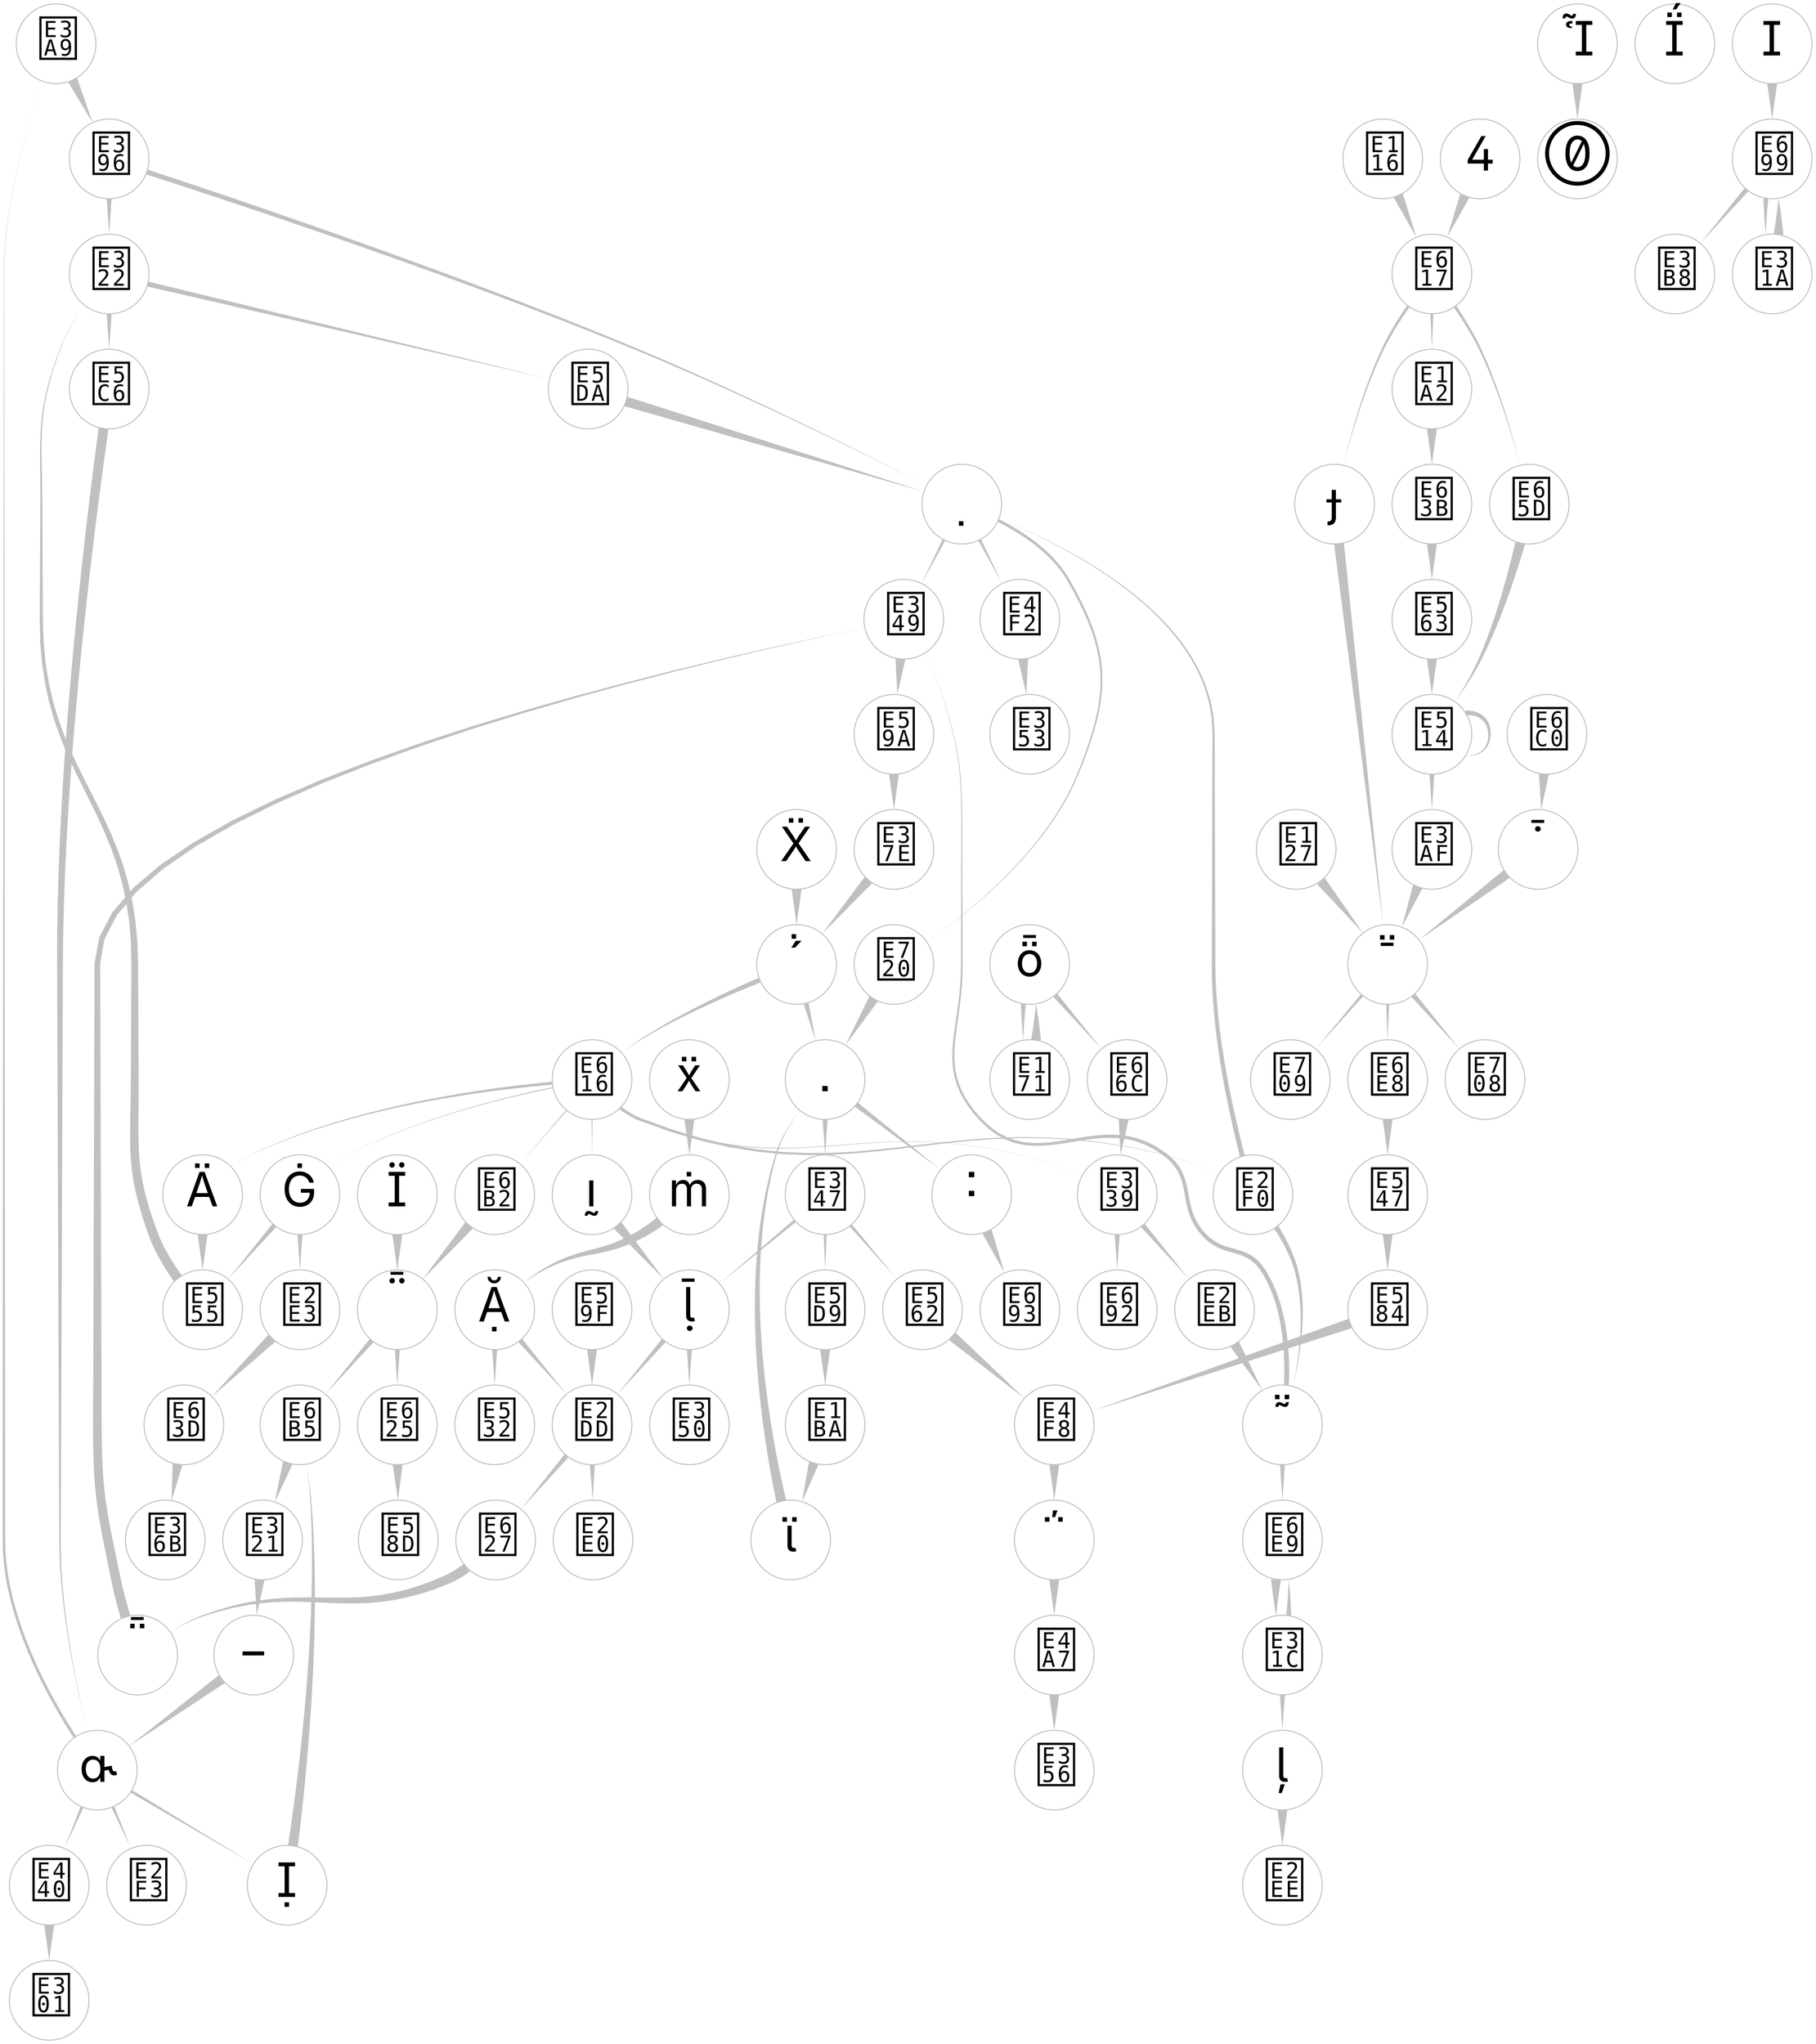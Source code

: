 digraph "aton" {

  // Set general graph options
  graph [mindist=0, minlen=0, ratio="auto"]

  // Set the default properties for nodes and edges between nodes
  node [shape=ellipse, color=gray, fontname="NFM-Indus Script", fontsize=48, fixedsize=true, width=1.125, height=1.125]
  edge [color=gray, style=tapered, dir=forward, arrowhead=none]

  x3A9 [label="&#58281;"]
  x2F3 [label="&#58099;"]
  x2BA [label="&#58042;"]
  x322 [label="&#58146;"]
  x26E [label="&#57966;"]
  x514 [label="&#58644;"]
  x24A [label="&#57930;"]
  x12B [label="&#57643;"]
  x396 [label="&#58262;"]
  x356 [label="&#58198;"]
  x37E [label="&#58238;"]
  x5D9 [label="&#58841;"]
  x692 [label="&#59026;"]
  x21F [label="&#57887;"]
  x562 [label="&#58722;"]
  x584 [label="&#58756;"]
  x04B [label="&#57419;"]
  x228 [label="&#57896;"]
  x625 [label="&#58917;"]
  x2A1 [label="&#58017;"]
  x6E8 [label="&#59112;"]
  x353 [label="&#58195;"]
  x2D7 [label="&#58071;"]
  x617 [label="&#58903;"]
  x00D [label="&#57357;"]
  x2DC [label="&#58076;"]
  x2DD [label="&#58077;"]
  x4F2 [label="&#58610;"]
  x63B [label="&#58939;"]
  x627 [label="&#58919;"]
  x05A [label="&#57434;"]
  x339 [label="&#58169;"]
  x2D4 [label="&#58068;"]
  x321 [label="&#58145;"]
  x4F8 [label="&#58616;"]
  x2EE [label="&#58094;"]
  x3AF [label="&#58287;"]
  x301 [label="&#58113;"]
  x58D [label="&#58765;"]
  x547 [label="&#58695;"]
  x116 [label="&#57622;"]
  x2E3 [label="&#58083;"]
  x699 [label="&#59033;"]
  x250 [label="&#57936;"]
  x350 [label="&#58192;"]
  x2E0 [label="&#58080;"]
  x616 [label="&#58902;"]
  x118 [label="&#57624;"]
  x693 [label="&#59027;"]
  x127 [label="&#57639;"]
  x3B8 [label="&#58296;"]
  x057 [label="&#57431;"]
  x347 [label="&#58183;"]
  x06E [label="&#57454;"]
  x4A7 [label="&#58535;"]
  x59A [label="&#58778;"]
  x5DA [label="&#58842;"]
  x66C [label="&#58988;"]
  x171 [label="&#57713;"]
  x122 [label="&#57634;"]
  x2C8 [label="&#58056;"]
  x59F [label="&#58783;"]
  x563 [label="&#58723;"]
  x6E9 [label="&#59113;"]
  xE5D [label="&#61021;"]
  x708 [label="&#59144;"]
  x1A2 [label="&#57762;"]
  x440 [label="&#58432;"]
  x00C [label="&#57356;"]
  x1BA [label="&#57786;"]
  x22A [label="&#57898;"]
  x6B2 [label="&#59058;"]
  x025 [label="&#57381;"]
  x1F2 [label="&#57842;"]
  x36B [label="&#58219;"]
  x63D [label="&#58941;"]
  x2EB [label="&#58091;"]
  x10A [label="&#57610;"]
  x709 [label="&#59145;"]
  x349 [label="&#58185;"]
  x2D6 [label="&#58070;"]
  x1E2 [label="&#57826;"]
  x2F0 [label="&#58096;"]
  x1E4 [label="&#57828;"]
  x65D [label="&#58973;"]
  x532 [label="&#58674;"]
  x6C0 [label="&#59072;"]
  x2CA [label="&#58058;"]
  x31A [label="&#58138;"]
  x04E [label="&#57422;"]
  x6B5 [label="&#59061;"]
  x2DB [label="&#58075;"]
  x31C [label="&#58140;"]
  x555 [label="&#58709;"]
  x5C6 [label="&#58822;"]
  x720 [label="&#59168;"]

  x3A9 -> x396 [penwidth=10]
  x2BA -> x693 [penwidth=10]
  x322 -> x5C6 [penwidth=5]
  x322 -> x5DA [penwidth=5]
  x26E -> x24A [penwidth=10]
  x514 -> x514 [penwidth=5]
  x514 -> x3AF [penwidth=5]
  x24A -> x1E2 [penwidth=10]
  x396 -> x322 [penwidth=5]
  x396 -> x2DB [penwidth=5]
  x37E -> x2CA [penwidth=10]
  x5D9 -> x1BA [penwidth=10]
  x21F -> x2CA [penwidth=10]
  x562 -> x4F8 [penwidth=10]
  x584 -> x4F8 [penwidth=10]
  x04B -> x05A [penwidth=10]
  x625 -> x58D [penwidth=10]
  x2A1 -> x2DC [penwidth=10]
  x6E8 -> x547 [penwidth=10]
  x2D7 -> x349 [penwidth=5]
  x2D7 -> x6E9 [penwidth=5]
  x617 -> x04E [penwidth=3]
  x617 -> x1A2 [penwidth=3]
  x617 -> x65D [penwidth=3]
  x00D -> x118 [penwidth=10]
  x2DC -> x2BA [penwidth=5]
  x2DC -> x347 [penwidth=5]
  x2DD -> x2E0 [penwidth=5]
  x2DD -> x627 [penwidth=5]
  x4F2 -> x353 [penwidth=10]
  x63B -> x563 [penwidth=10]
  x627 -> x2D4 [penwidth=10]
  x05A -> x350 [penwidth=5]
  x05A -> x2DD [penwidth=5]
  x339 -> x692 [penwidth=5]
  x339 -> x2EB [penwidth=5]
  x2D4 -> x349 [penwidth=10]
  x321 -> xE5D [penwidth=10]
  x4F8 -> x2C8 [penwidth=10]
  x3AF -> x2D6 [penwidth=10]
  x547 -> x584 [penwidth=10]
  x116 -> x617 [penwidth=10]
  x2E3 -> x63D [penwidth=10]
  x699 -> x31A [penwidth=5]
  x699 -> x3B8 [penwidth=5]
  x250 -> x171 [penwidth=5]
  x250 -> x66C [penwidth=5]
  x616 -> x1E4 [penwidth=3]
  x616 -> x6B2 [penwidth=1]
  x616 -> x1F2 [penwidth=1]
  x616 -> x2F0 [penwidth=3]
  x616 -> x339 [penwidth=1]
  x616 -> x04B [penwidth=1]
  x118 -> x625 [penwidth=5]
  x118 -> x6B5 [penwidth=5]
  x127 -> x2D6 [penwidth=10]
  x057 -> x2EE [penwidth=10]
  x347 -> x5D9 [penwidth=3]
  x347 -> x05A [penwidth=3]
  x347 -> x562 [penwidth=3]
  x06E -> x617 [penwidth=10]
  x4A7 -> x356 [penwidth=10]
  x59A -> x37E [penwidth=10]
  x5DA -> x2DB [penwidth=10]
  x66C -> x339 [penwidth=10]
  x171 -> x250 [penwidth=10]
  x122 -> x2D6 [penwidth=10]
  x2C8 -> x4A7 [penwidth=10]
  x59F -> x2DD [penwidth=10]
  x563 -> x514 [penwidth=10]
  x6E9 -> x31C [penwidth=10]
  xE5D -> x10A [penwidth=10]
  x1A2 -> x63B [penwidth=10]
  x440 -> x301 [penwidth=10]
  x00C -> x699 [penwidth=10]
  x1BA -> x2A1 [penwidth=10]
  x22A -> x6B5 [penwidth=10]
  x6B2 -> x118 [penwidth=10]
  x025 -> x12B [penwidth=10]
  x1F2 -> x555 [penwidth=5]
  x1F2 -> x2E3 [penwidth=5]
  x63D -> x36B [penwidth=10]
  x2EB -> x2D7 [penwidth=10]
  x10A -> x440 [penwidth=3]
  x10A -> x2F3 [penwidth=3]
  x10A -> x22A [penwidth=3]
  x10A -> x3A9 [penwidth=3]
  x349 -> x59A [penwidth=10]
  x2D6 -> x709 [penwidth=3]
  x2D6 -> x6E8 [penwidth=3]
  x2D6 -> x708 [penwidth=5]
  x1E2 -> x532 [penwidth=5]
  x1E2 -> x2DD [penwidth=5]
  x2F0 -> x2DB [penwidth=5]
  x2F0 -> x2D7 [penwidth=5]
  x1E4 -> x555 [penwidth=10]
  x65D -> x514 [penwidth=10]
  x6C0 -> x122 [penwidth=10]
  x2CA -> x2DC [penwidth=5]
  x2CA -> x616 [penwidth=5]
  x31A -> x699 [penwidth=10]
  x04E -> x2D6 [penwidth=10]
  x6B5 -> x321 [penwidth=10]
  x2DB -> x4F2 [penwidth=3]
  x2DB -> x720 [penwidth=3]
  x2DB -> x349 [penwidth=3]
  x31C -> x6E9 [penwidth=5]
  x31C -> x057 [penwidth=5]
  x555 -> x322 [penwidth=10]
  x5C6 -> x10A [penwidth=10]
  x720 -> x2DC [penwidth=10]

}
